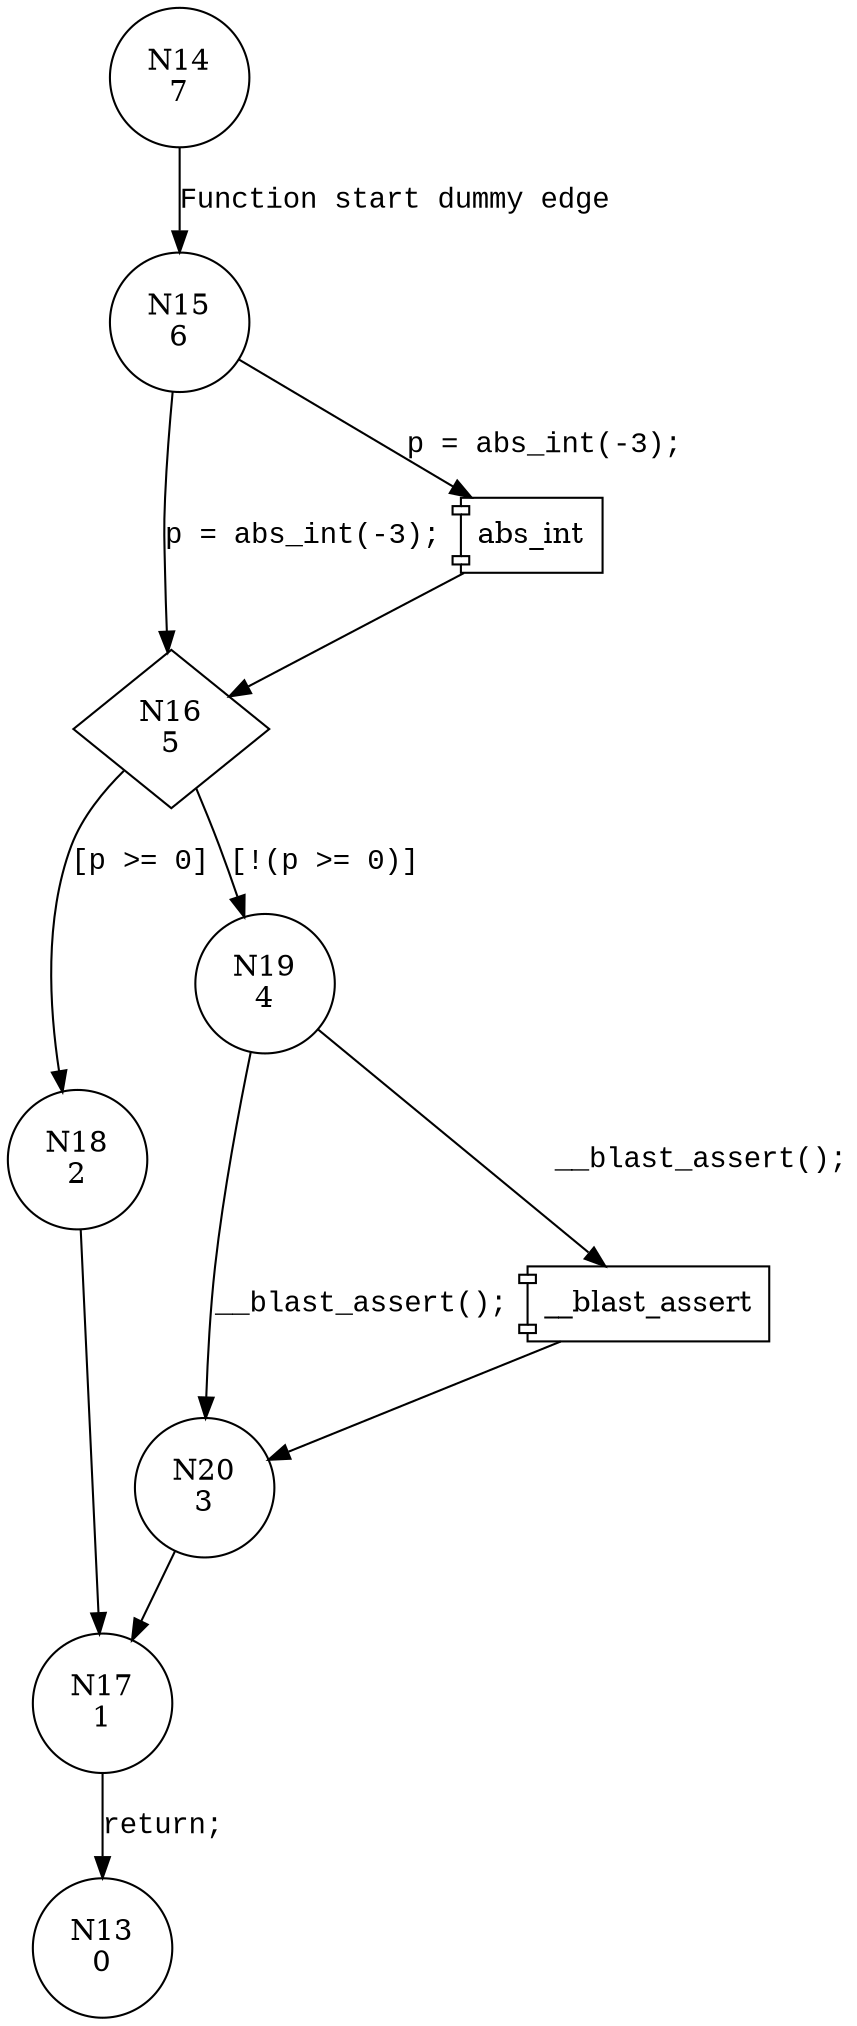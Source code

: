 digraph firstFunction {
15 [shape="circle" label="N15\n6"]
16 [shape="diamond" label="N16\n5"]
18 [shape="circle" label="N18\n2"]
19 [shape="circle" label="N19\n4"]
20 [shape="circle" label="N20\n3"]
17 [shape="circle" label="N17\n1"]
13 [shape="circle" label="N13\n0"]
14 [shape="circle" label="N14\n7"]
100001 [shape="component" label="abs_int"]
15 -> 100001 [label="p = abs_int(-3);" fontname="Courier New"]
100001 -> 16 [label="" fontname="Courier New"]
15 -> 16 [label="p = abs_int(-3);" fontname="Courier New"]
16 -> 18 [label="[p >= 0]" fontname="Courier New"]
16 -> 19 [label="[!(p >= 0)]" fontname="Courier New"]
100002 [shape="component" label="__blast_assert"]
19 -> 100002 [label="__blast_assert();" fontname="Courier New"]
100002 -> 20 [label="" fontname="Courier New"]
19 -> 20 [label="__blast_assert();" fontname="Courier New"]
20 -> 17 [label="" fontname="Courier New"]
17 -> 13 [label="return;" fontname="Courier New"]
14 -> 15 [label="Function start dummy edge" fontname="Courier New"]
18 -> 17 [label="" fontname="Courier New"]
}